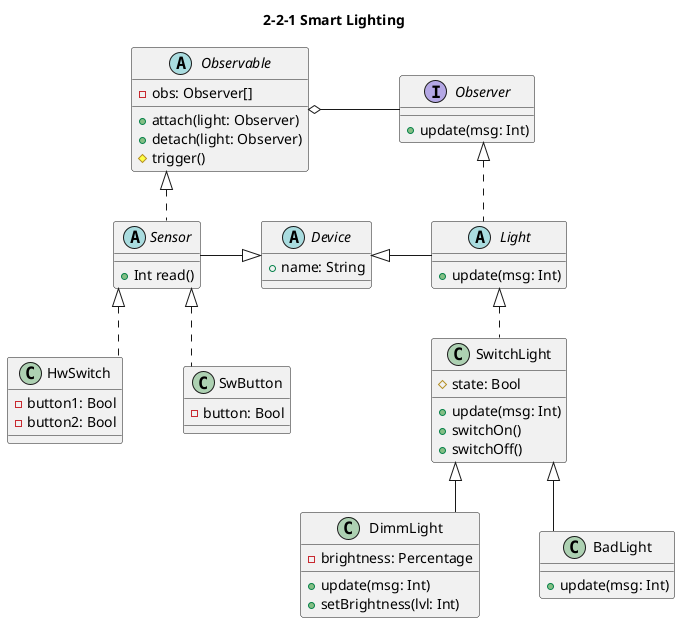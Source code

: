 @startuml
' Settings
' ============================

' use +,#,- instead of icons
'skinparam classAttributeIconSize 0

' horizontal distance in px
skinparam nodesep 60 

' vertical distance in px
skinparam ranksep 50

' use only straight lines (ortho/polyline)
skinparam linetype ortho

' title
title 2-2-1 Smart Lighting



' Abstract Classes
' ============================
abstract class Device {
  +name: String
}


abstract Sensor{
  +Int read()
}


interface Observer{
  +update(msg: Int)
}


abstract Observable{
  -obs: Observer[]
  +attach(light: Observer)
  +detach(light: Observer)
  #trigger()
}


abstract class Light {
  +update(msg: Int)
}







class HwSwitch {
  -button1: Bool
  -button2: Bool
}

class SwButton {
  -button: Bool
}





class SwitchLight {
  #state: Bool
  +update(msg: Int)
  +switchOn()
  +switchOff()
}

class DimmLight {
  -brightness: Percentage
  +update(msg: Int)
  +setBrightness(lvl: Int)
}

class BadLight{
  +update(msg: Int)
}






' Relations
' ================================



Observer <|.down. Light

Observable <|.down. Sensor
Observable o---right--- Observer









Device <|-left- Sensor
Device <|-right- Light

Sensor <|.down. HwSwitch
Sensor <|.down. SwButton



Light <|.down. SwitchLight
SwitchLight <|-down- DimmLight
SwitchLight <|-down- BadLight
@enduml